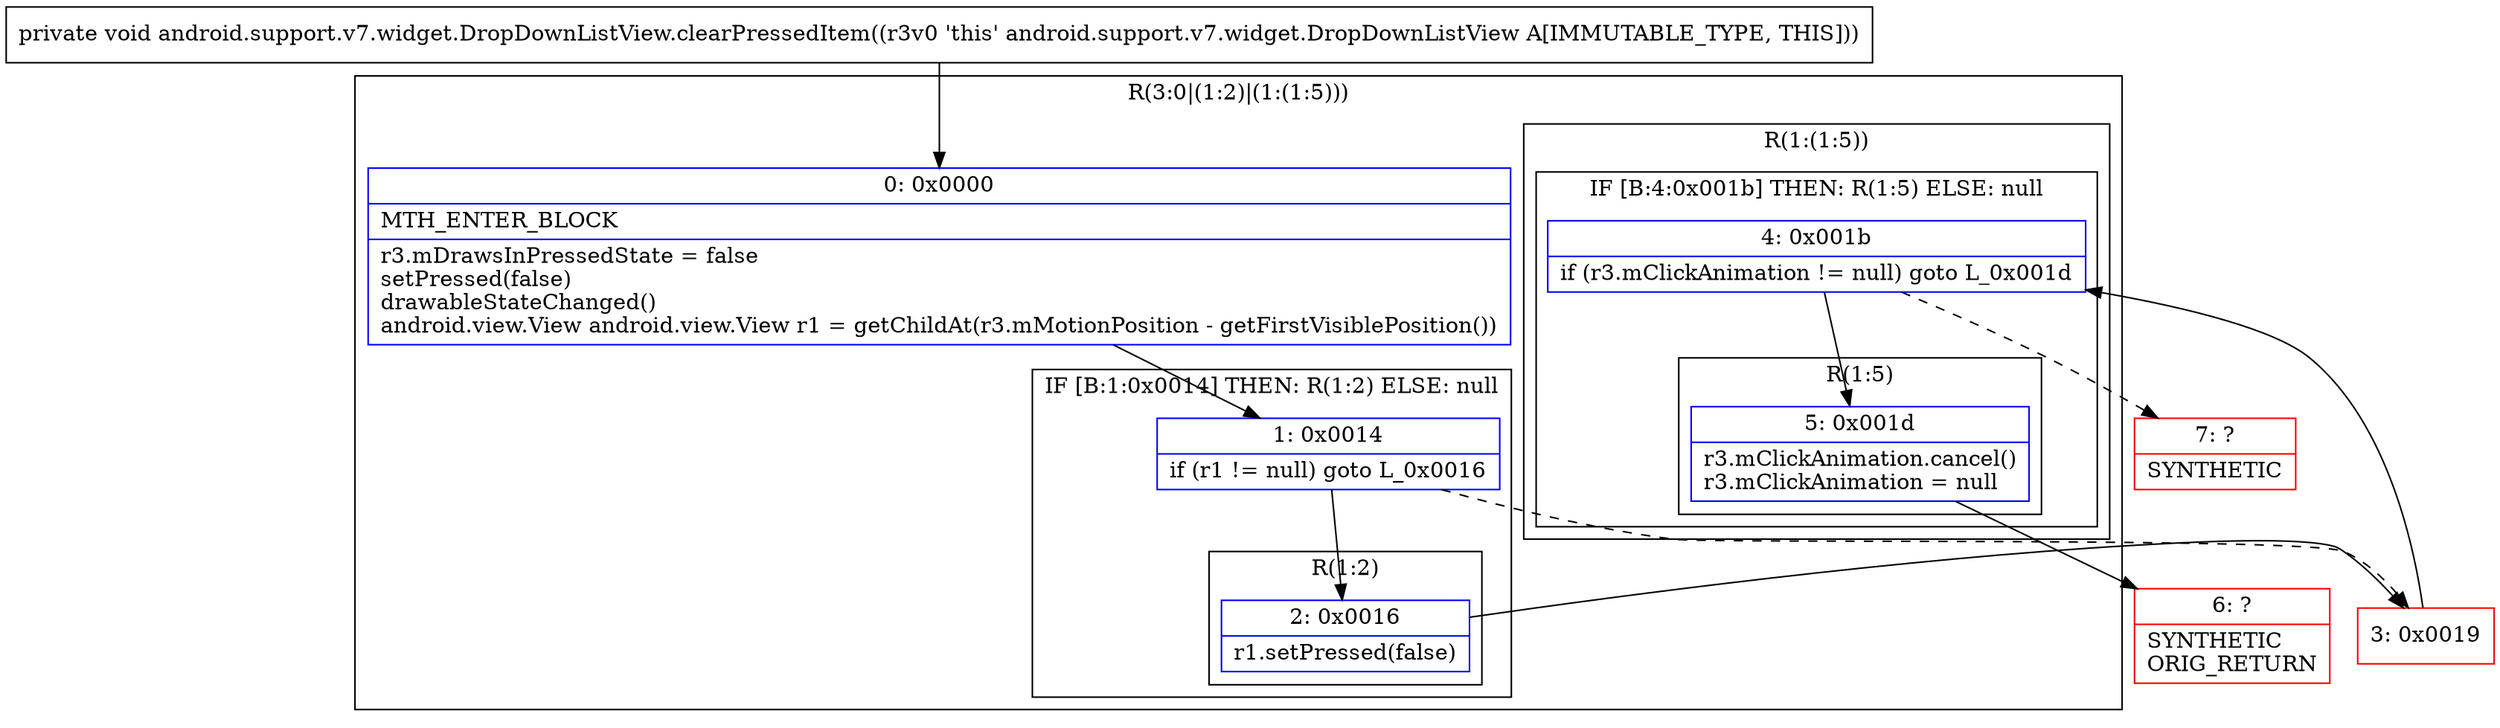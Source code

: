 digraph "CFG forandroid.support.v7.widget.DropDownListView.clearPressedItem()V" {
subgraph cluster_Region_398739523 {
label = "R(3:0|(1:2)|(1:(1:5)))";
node [shape=record,color=blue];
Node_0 [shape=record,label="{0\:\ 0x0000|MTH_ENTER_BLOCK\l|r3.mDrawsInPressedState = false\lsetPressed(false)\ldrawableStateChanged()\landroid.view.View android.view.View r1 = getChildAt(r3.mMotionPosition \- getFirstVisiblePosition())\l}"];
subgraph cluster_IfRegion_1240703660 {
label = "IF [B:1:0x0014] THEN: R(1:2) ELSE: null";
node [shape=record,color=blue];
Node_1 [shape=record,label="{1\:\ 0x0014|if (r1 != null) goto L_0x0016\l}"];
subgraph cluster_Region_457112297 {
label = "R(1:2)";
node [shape=record,color=blue];
Node_2 [shape=record,label="{2\:\ 0x0016|r1.setPressed(false)\l}"];
}
}
subgraph cluster_Region_282199229 {
label = "R(1:(1:5))";
node [shape=record,color=blue];
subgraph cluster_IfRegion_394594745 {
label = "IF [B:4:0x001b] THEN: R(1:5) ELSE: null";
node [shape=record,color=blue];
Node_4 [shape=record,label="{4\:\ 0x001b|if (r3.mClickAnimation != null) goto L_0x001d\l}"];
subgraph cluster_Region_2059240517 {
label = "R(1:5)";
node [shape=record,color=blue];
Node_5 [shape=record,label="{5\:\ 0x001d|r3.mClickAnimation.cancel()\lr3.mClickAnimation = null\l}"];
}
}
}
}
Node_3 [shape=record,color=red,label="{3\:\ 0x0019}"];
Node_6 [shape=record,color=red,label="{6\:\ ?|SYNTHETIC\lORIG_RETURN\l}"];
Node_7 [shape=record,color=red,label="{7\:\ ?|SYNTHETIC\l}"];
MethodNode[shape=record,label="{private void android.support.v7.widget.DropDownListView.clearPressedItem((r3v0 'this' android.support.v7.widget.DropDownListView A[IMMUTABLE_TYPE, THIS])) }"];
MethodNode -> Node_0;
Node_0 -> Node_1;
Node_1 -> Node_2;
Node_1 -> Node_3[style=dashed];
Node_2 -> Node_3;
Node_4 -> Node_5;
Node_4 -> Node_7[style=dashed];
Node_5 -> Node_6;
Node_3 -> Node_4;
}

